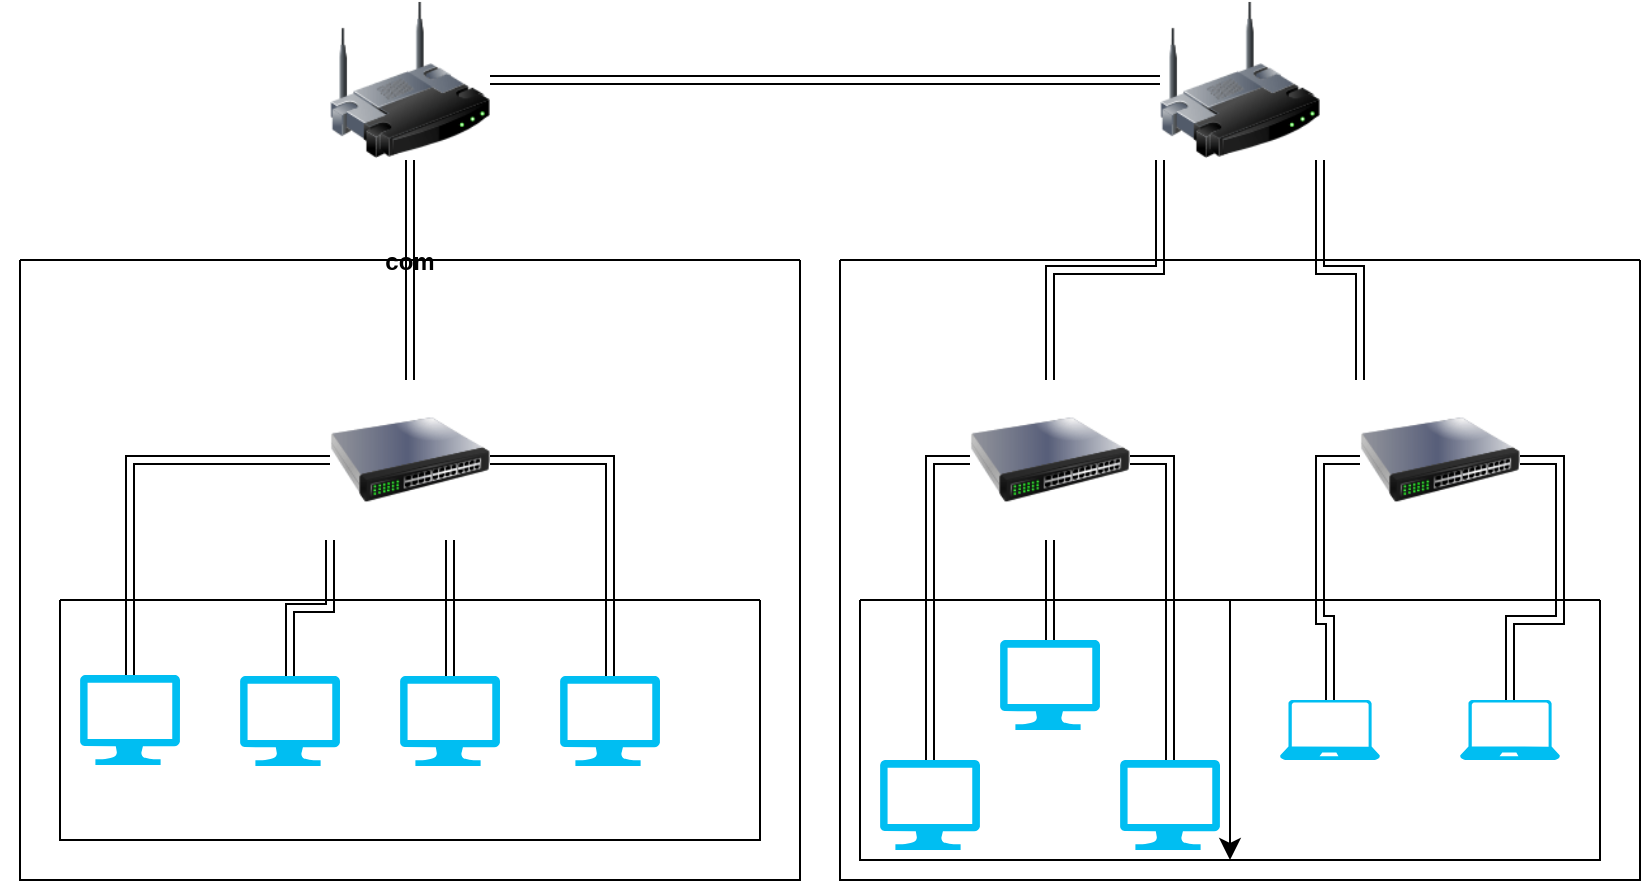 <mxfile version="28.2.5">
  <diagram name="Página-1" id="ykfsSBEnSIshF7QIrtzn">
    <mxGraphModel dx="1426" dy="819" grid="1" gridSize="10" guides="1" tooltips="1" connect="1" arrows="1" fold="1" page="1" pageScale="1" pageWidth="827" pageHeight="1169" math="0" shadow="0">
      <root>
        <mxCell id="0" />
        <mxCell id="1" parent="0" />
        <mxCell id="sLBjIFUICJLkDPYboqEZ-1" value="" style="swimlane;startSize=0;" parent="1" vertex="1">
          <mxGeometry x="420" y="260" width="400" height="310" as="geometry" />
        </mxCell>
        <mxCell id="sLBjIFUICJLkDPYboqEZ-17" value="" style="image;html=1;image=img/lib/clip_art/networking/Switch_128x128.png" parent="sLBjIFUICJLkDPYboqEZ-1" vertex="1">
          <mxGeometry x="65" y="60" width="80" height="80" as="geometry" />
        </mxCell>
        <mxCell id="sLBjIFUICJLkDPYboqEZ-18" value="" style="image;html=1;image=img/lib/clip_art/networking/Switch_128x128.png" parent="sLBjIFUICJLkDPYboqEZ-1" vertex="1">
          <mxGeometry x="260" y="60" width="80" height="80" as="geometry" />
        </mxCell>
        <mxCell id="sLBjIFUICJLkDPYboqEZ-2" value="com" style="swimlane;startSize=0;" parent="1" vertex="1">
          <mxGeometry x="10" y="260" width="390" height="310" as="geometry">
            <mxRectangle x="40" y="70" width="50" height="40" as="alternateBounds" />
          </mxGeometry>
        </mxCell>
        <mxCell id="sLBjIFUICJLkDPYboqEZ-6" value="" style="swimlane;startSize=0;" parent="sLBjIFUICJLkDPYboqEZ-2" vertex="1">
          <mxGeometry x="20" y="170" width="350" height="120" as="geometry">
            <mxRectangle x="10" y="170" width="50" height="40" as="alternateBounds" />
          </mxGeometry>
        </mxCell>
        <mxCell id="sLBjIFUICJLkDPYboqEZ-12" value="" style="verticalLabelPosition=bottom;html=1;verticalAlign=top;align=center;strokeColor=none;fillColor=#00BEF2;shape=mxgraph.azure.computer;pointerEvents=1;direction=east;" parent="sLBjIFUICJLkDPYboqEZ-6" vertex="1">
          <mxGeometry x="10" y="37.5" width="50" height="45" as="geometry" />
        </mxCell>
        <mxCell id="sLBjIFUICJLkDPYboqEZ-13" value="" style="verticalLabelPosition=bottom;html=1;verticalAlign=top;align=center;strokeColor=none;fillColor=#00BEF2;shape=mxgraph.azure.computer;pointerEvents=1;" parent="sLBjIFUICJLkDPYboqEZ-6" vertex="1">
          <mxGeometry x="90" y="38" width="50" height="45" as="geometry" />
        </mxCell>
        <mxCell id="sLBjIFUICJLkDPYboqEZ-14" value="" style="verticalLabelPosition=bottom;html=1;verticalAlign=top;align=center;strokeColor=none;fillColor=#00BEF2;shape=mxgraph.azure.computer;pointerEvents=1;" parent="sLBjIFUICJLkDPYboqEZ-6" vertex="1">
          <mxGeometry x="170" y="38" width="50" height="45" as="geometry" />
        </mxCell>
        <mxCell id="sLBjIFUICJLkDPYboqEZ-15" value="" style="verticalLabelPosition=bottom;html=1;verticalAlign=top;align=center;strokeColor=none;fillColor=#00BEF2;shape=mxgraph.azure.computer;pointerEvents=1;" parent="sLBjIFUICJLkDPYboqEZ-6" vertex="1">
          <mxGeometry x="250" y="38" width="50" height="45" as="geometry" />
        </mxCell>
        <mxCell id="WbFby21tOk09u4Y7-5KJ-24" style="edgeStyle=orthogonalEdgeStyle;rounded=0;orthogonalLoop=1;jettySize=auto;html=1;exitX=0.5;exitY=0;exitDx=0;exitDy=0;fontSize=12;shape=link;strokeColor=none;" edge="1" parent="sLBjIFUICJLkDPYboqEZ-2" source="sLBjIFUICJLkDPYboqEZ-16" target="sLBjIFUICJLkDPYboqEZ-2">
          <mxGeometry relative="1" as="geometry">
            <Array as="points">
              <mxPoint x="195" y="30" />
              <mxPoint x="195" y="30" />
            </Array>
          </mxGeometry>
        </mxCell>
        <mxCell id="sLBjIFUICJLkDPYboqEZ-16" value="" style="image;html=1;image=img/lib/clip_art/networking/Switch_128x128.png" parent="sLBjIFUICJLkDPYboqEZ-2" vertex="1">
          <mxGeometry x="155" y="60" width="80" height="80" as="geometry" />
        </mxCell>
        <mxCell id="WbFby21tOk09u4Y7-5KJ-3" style="edgeStyle=none;curved=1;rounded=0;orthogonalLoop=1;jettySize=auto;html=1;exitX=0;exitY=1;exitDx=0;exitDy=0;fontSize=12;startSize=8;endSize=8;" edge="1" parent="sLBjIFUICJLkDPYboqEZ-2" source="sLBjIFUICJLkDPYboqEZ-16" target="sLBjIFUICJLkDPYboqEZ-16">
          <mxGeometry relative="1" as="geometry" />
        </mxCell>
        <mxCell id="WbFby21tOk09u4Y7-5KJ-15" style="edgeStyle=orthogonalEdgeStyle;rounded=0;orthogonalLoop=1;jettySize=auto;html=1;exitX=0.5;exitY=0;exitDx=0;exitDy=0;exitPerimeter=0;entryX=0;entryY=0.5;entryDx=0;entryDy=0;fontSize=12;strokeColor=default;shape=link;" edge="1" parent="sLBjIFUICJLkDPYboqEZ-2" source="sLBjIFUICJLkDPYboqEZ-12" target="sLBjIFUICJLkDPYboqEZ-16">
          <mxGeometry relative="1" as="geometry" />
        </mxCell>
        <mxCell id="WbFby21tOk09u4Y7-5KJ-16" style="edgeStyle=orthogonalEdgeStyle;rounded=0;orthogonalLoop=1;jettySize=auto;html=1;exitX=0.5;exitY=0;exitDx=0;exitDy=0;exitPerimeter=0;entryX=0;entryY=1;entryDx=0;entryDy=0;fontSize=12;shape=link;" edge="1" parent="sLBjIFUICJLkDPYboqEZ-2" source="sLBjIFUICJLkDPYboqEZ-13" target="sLBjIFUICJLkDPYboqEZ-16">
          <mxGeometry relative="1" as="geometry" />
        </mxCell>
        <mxCell id="WbFby21tOk09u4Y7-5KJ-20" style="edgeStyle=orthogonalEdgeStyle;rounded=0;orthogonalLoop=1;jettySize=auto;html=1;exitX=0.5;exitY=0;exitDx=0;exitDy=0;exitPerimeter=0;entryX=0.75;entryY=1;entryDx=0;entryDy=0;fontSize=12;shape=link;" edge="1" parent="sLBjIFUICJLkDPYboqEZ-2" source="sLBjIFUICJLkDPYboqEZ-14" target="sLBjIFUICJLkDPYboqEZ-16">
          <mxGeometry relative="1" as="geometry" />
        </mxCell>
        <mxCell id="WbFby21tOk09u4Y7-5KJ-21" style="edgeStyle=orthogonalEdgeStyle;rounded=0;orthogonalLoop=1;jettySize=auto;html=1;exitX=0.5;exitY=0;exitDx=0;exitDy=0;exitPerimeter=0;entryX=1;entryY=0.5;entryDx=0;entryDy=0;fontSize=12;shape=link;" edge="1" parent="sLBjIFUICJLkDPYboqEZ-2" source="sLBjIFUICJLkDPYboqEZ-15" target="sLBjIFUICJLkDPYboqEZ-16">
          <mxGeometry relative="1" as="geometry" />
        </mxCell>
        <mxCell id="sLBjIFUICJLkDPYboqEZ-3" style="edgeStyle=none;curved=1;rounded=0;orthogonalLoop=1;jettySize=auto;html=1;exitX=0;exitY=0;exitDx=0;exitDy=0;fontSize=12;startSize=8;endSize=8;" parent="1" source="sLBjIFUICJLkDPYboqEZ-2" target="sLBjIFUICJLkDPYboqEZ-2" edge="1">
          <mxGeometry relative="1" as="geometry" />
        </mxCell>
        <mxCell id="sLBjIFUICJLkDPYboqEZ-5" style="edgeStyle=none;curved=1;rounded=0;orthogonalLoop=1;jettySize=auto;html=1;exitX=0.5;exitY=0;exitDx=0;exitDy=0;fontSize=12;startSize=8;endSize=8;entryX=0.5;entryY=1;entryDx=0;entryDy=0;" parent="1" source="sLBjIFUICJLkDPYboqEZ-4" target="sLBjIFUICJLkDPYboqEZ-4" edge="1">
          <mxGeometry relative="1" as="geometry" />
        </mxCell>
        <mxCell id="sLBjIFUICJLkDPYboqEZ-4" value="" style="swimlane;startSize=0;" parent="1" vertex="1">
          <mxGeometry x="430" y="430" width="370" height="130" as="geometry">
            <mxRectangle x="440" y="430" width="50" height="40" as="alternateBounds" />
          </mxGeometry>
        </mxCell>
        <mxCell id="sLBjIFUICJLkDPYboqEZ-7" value="" style="verticalLabelPosition=bottom;html=1;verticalAlign=top;align=center;strokeColor=none;fillColor=#00BEF2;shape=mxgraph.azure.computer;pointerEvents=1;" parent="sLBjIFUICJLkDPYboqEZ-4" vertex="1">
          <mxGeometry x="10" y="80" width="50" height="45" as="geometry" />
        </mxCell>
        <mxCell id="sLBjIFUICJLkDPYboqEZ-8" value="" style="verticalLabelPosition=bottom;html=1;verticalAlign=top;align=center;strokeColor=none;fillColor=#00BEF2;shape=mxgraph.azure.computer;pointerEvents=1;" parent="sLBjIFUICJLkDPYboqEZ-4" vertex="1">
          <mxGeometry x="70" y="20" width="50" height="45" as="geometry" />
        </mxCell>
        <mxCell id="sLBjIFUICJLkDPYboqEZ-9" value="" style="verticalLabelPosition=bottom;html=1;verticalAlign=top;align=center;strokeColor=none;fillColor=#00BEF2;shape=mxgraph.azure.computer;pointerEvents=1;" parent="sLBjIFUICJLkDPYboqEZ-4" vertex="1">
          <mxGeometry x="130" y="80" width="50" height="45" as="geometry" />
        </mxCell>
        <mxCell id="sLBjIFUICJLkDPYboqEZ-10" value="" style="verticalLabelPosition=bottom;html=1;verticalAlign=top;align=center;strokeColor=none;fillColor=#00BEF2;shape=mxgraph.azure.laptop;pointerEvents=1;" parent="sLBjIFUICJLkDPYboqEZ-4" vertex="1">
          <mxGeometry x="300" y="50" width="50" height="30" as="geometry" />
        </mxCell>
        <mxCell id="sLBjIFUICJLkDPYboqEZ-11" value="" style="verticalLabelPosition=bottom;html=1;verticalAlign=top;align=center;strokeColor=none;fillColor=#00BEF2;shape=mxgraph.azure.laptop;pointerEvents=1;" parent="sLBjIFUICJLkDPYboqEZ-4" vertex="1">
          <mxGeometry x="210" y="50" width="50" height="30" as="geometry" />
        </mxCell>
        <mxCell id="sLBjIFUICJLkDPYboqEZ-19" value="" style="image;html=1;image=img/lib/clip_art/networking/Wireless_Router_128x128.png" parent="1" vertex="1">
          <mxGeometry x="165" y="130" width="80" height="80" as="geometry" />
        </mxCell>
        <mxCell id="WbFby21tOk09u4Y7-5KJ-35" style="rounded=0;orthogonalLoop=1;jettySize=auto;html=1;exitX=0;exitY=0.5;exitDx=0;exitDy=0;entryX=1;entryY=0.5;entryDx=0;entryDy=0;fontSize=12;shape=link;edgeStyle=orthogonalEdgeStyle;" edge="1" parent="1" source="sLBjIFUICJLkDPYboqEZ-20" target="sLBjIFUICJLkDPYboqEZ-19">
          <mxGeometry relative="1" as="geometry" />
        </mxCell>
        <mxCell id="sLBjIFUICJLkDPYboqEZ-20" value="" style="image;html=1;image=img/lib/clip_art/networking/Wireless_Router_128x128.png" parent="1" vertex="1">
          <mxGeometry x="580" y="130" width="80" height="80" as="geometry" />
        </mxCell>
        <mxCell id="WbFby21tOk09u4Y7-5KJ-26" style="edgeStyle=orthogonalEdgeStyle;rounded=0;orthogonalLoop=1;jettySize=auto;html=1;exitX=0.5;exitY=0;exitDx=0;exitDy=0;entryX=0.5;entryY=1;entryDx=0;entryDy=0;fontSize=12;shape=link;" edge="1" parent="1" source="sLBjIFUICJLkDPYboqEZ-16" target="sLBjIFUICJLkDPYboqEZ-19">
          <mxGeometry relative="1" as="geometry" />
        </mxCell>
        <mxCell id="WbFby21tOk09u4Y7-5KJ-28" style="edgeStyle=orthogonalEdgeStyle;rounded=0;orthogonalLoop=1;jettySize=auto;html=1;exitX=0.5;exitY=0;exitDx=0;exitDy=0;exitPerimeter=0;entryX=0;entryY=0.5;entryDx=0;entryDy=0;fontSize=12;shape=link;" edge="1" parent="1" source="sLBjIFUICJLkDPYboqEZ-7" target="sLBjIFUICJLkDPYboqEZ-17">
          <mxGeometry relative="1" as="geometry" />
        </mxCell>
        <mxCell id="WbFby21tOk09u4Y7-5KJ-29" style="edgeStyle=orthogonalEdgeStyle;rounded=0;orthogonalLoop=1;jettySize=auto;html=1;exitX=0.5;exitY=0;exitDx=0;exitDy=0;exitPerimeter=0;entryX=0.5;entryY=1;entryDx=0;entryDy=0;fontSize=12;shape=link;" edge="1" parent="1" source="sLBjIFUICJLkDPYboqEZ-8" target="sLBjIFUICJLkDPYboqEZ-17">
          <mxGeometry relative="1" as="geometry" />
        </mxCell>
        <mxCell id="WbFby21tOk09u4Y7-5KJ-30" style="edgeStyle=orthogonalEdgeStyle;rounded=0;orthogonalLoop=1;jettySize=auto;html=1;exitX=0.5;exitY=0;exitDx=0;exitDy=0;exitPerimeter=0;entryX=1;entryY=0.5;entryDx=0;entryDy=0;fontSize=12;shape=link;" edge="1" parent="1" source="sLBjIFUICJLkDPYboqEZ-9" target="sLBjIFUICJLkDPYboqEZ-17">
          <mxGeometry relative="1" as="geometry" />
        </mxCell>
        <mxCell id="WbFby21tOk09u4Y7-5KJ-31" style="edgeStyle=orthogonalEdgeStyle;rounded=0;orthogonalLoop=1;jettySize=auto;html=1;exitX=0.5;exitY=0;exitDx=0;exitDy=0;exitPerimeter=0;entryX=0;entryY=0.5;entryDx=0;entryDy=0;fontSize=12;shape=link;" edge="1" parent="1" source="sLBjIFUICJLkDPYboqEZ-11" target="sLBjIFUICJLkDPYboqEZ-18">
          <mxGeometry relative="1" as="geometry" />
        </mxCell>
        <mxCell id="WbFby21tOk09u4Y7-5KJ-32" style="edgeStyle=orthogonalEdgeStyle;rounded=0;orthogonalLoop=1;jettySize=auto;html=1;exitX=0.5;exitY=0;exitDx=0;exitDy=0;exitPerimeter=0;entryX=1;entryY=0.5;entryDx=0;entryDy=0;fontSize=12;shape=link;" edge="1" parent="1" source="sLBjIFUICJLkDPYboqEZ-10" target="sLBjIFUICJLkDPYboqEZ-18">
          <mxGeometry relative="1" as="geometry" />
        </mxCell>
        <mxCell id="WbFby21tOk09u4Y7-5KJ-33" style="edgeStyle=orthogonalEdgeStyle;rounded=0;orthogonalLoop=1;jettySize=auto;html=1;exitX=0.5;exitY=0;exitDx=0;exitDy=0;entryX=0;entryY=1;entryDx=0;entryDy=0;fontSize=12;shape=link;" edge="1" parent="1" source="sLBjIFUICJLkDPYboqEZ-17" target="sLBjIFUICJLkDPYboqEZ-20">
          <mxGeometry relative="1" as="geometry" />
        </mxCell>
        <mxCell id="WbFby21tOk09u4Y7-5KJ-34" style="edgeStyle=orthogonalEdgeStyle;rounded=0;orthogonalLoop=1;jettySize=auto;html=1;exitX=0;exitY=0;exitDx=0;exitDy=0;entryX=1;entryY=1;entryDx=0;entryDy=0;fontSize=12;shape=link;" edge="1" parent="1" source="sLBjIFUICJLkDPYboqEZ-18" target="sLBjIFUICJLkDPYboqEZ-20">
          <mxGeometry relative="1" as="geometry" />
        </mxCell>
      </root>
    </mxGraphModel>
  </diagram>
</mxfile>
